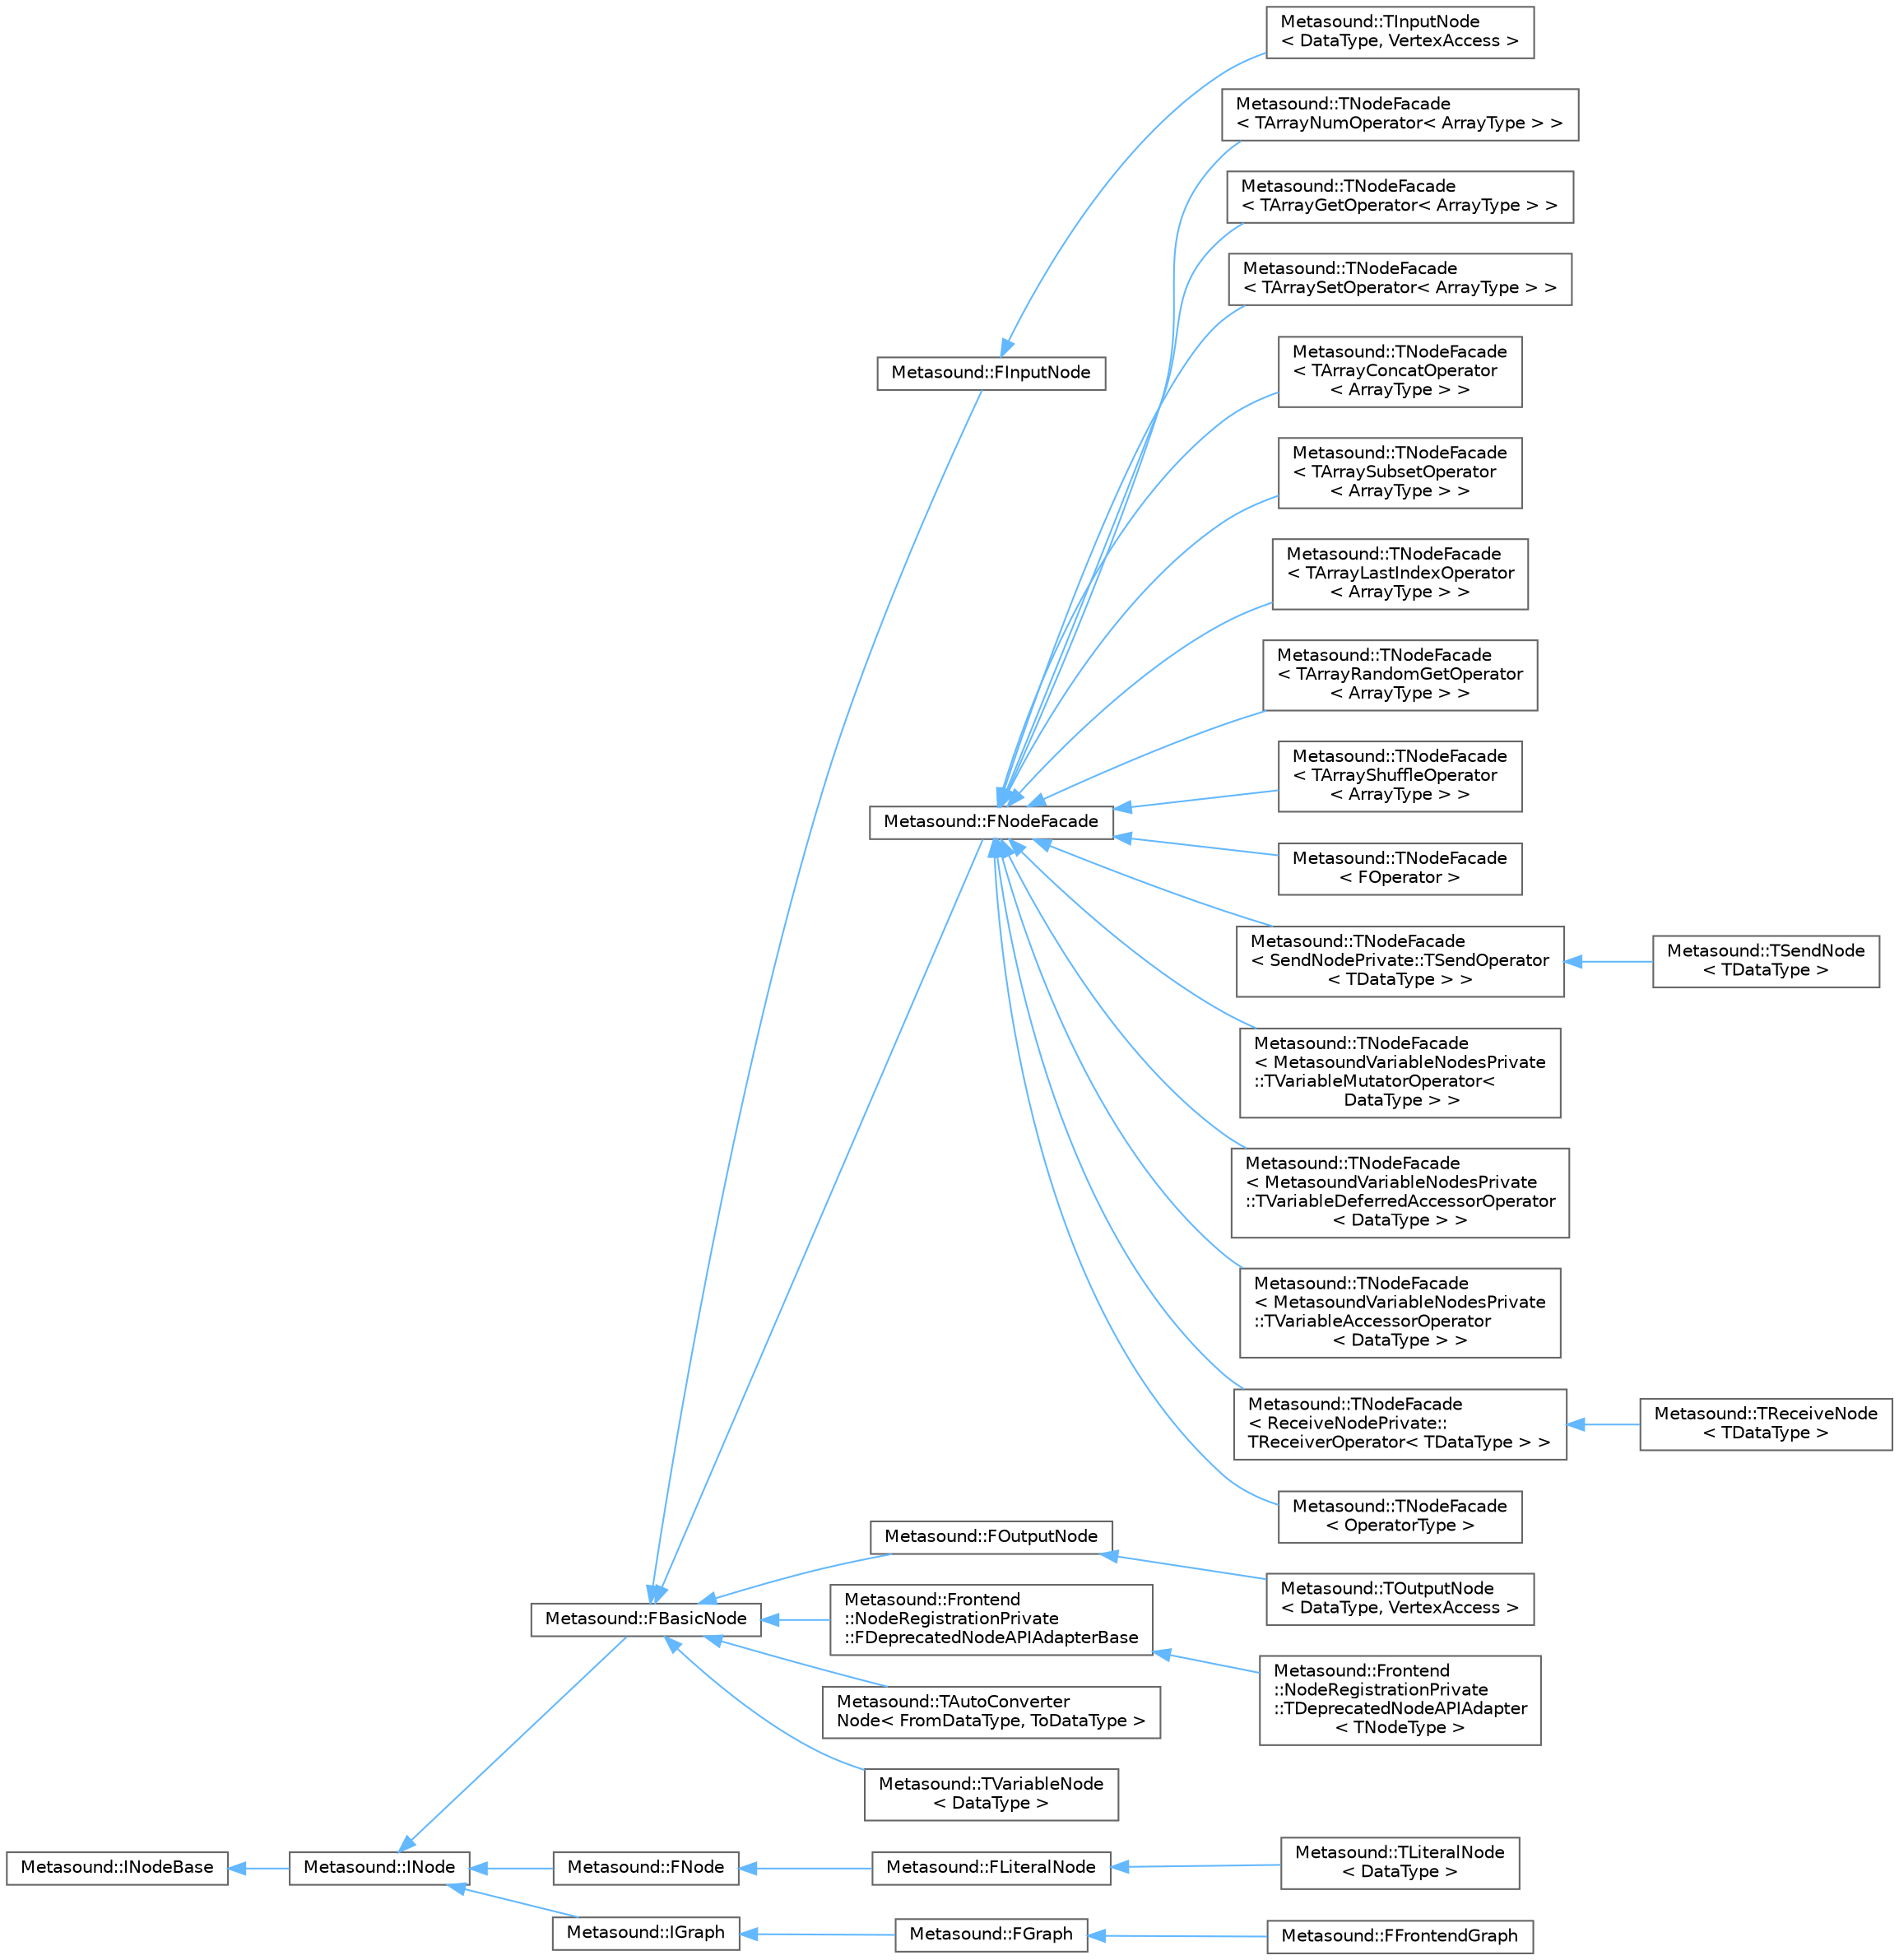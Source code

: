 digraph "Graphical Class Hierarchy"
{
 // INTERACTIVE_SVG=YES
 // LATEX_PDF_SIZE
  bgcolor="transparent";
  edge [fontname=Helvetica,fontsize=10,labelfontname=Helvetica,labelfontsize=10];
  node [fontname=Helvetica,fontsize=10,shape=box,height=0.2,width=0.4];
  rankdir="LR";
  Node0 [id="Node000000",label="Metasound::INodeBase",height=0.2,width=0.4,color="grey40", fillcolor="white", style="filled",URL="$d6/dc1/classMetasound_1_1INodeBase.html",tooltip="INodeBase."];
  Node0 -> Node1 [id="edge5843_Node000000_Node000001",dir="back",color="steelblue1",style="solid",tooltip=" "];
  Node1 [id="Node000001",label="Metasound::INode",height=0.2,width=0.4,color="grey40", fillcolor="white", style="filled",URL="$d7/db3/classMetasound_1_1INode.html",tooltip="INode."];
  Node1 -> Node2 [id="edge5844_Node000001_Node000002",dir="back",color="steelblue1",style="solid",tooltip=" "];
  Node2 [id="Node000002",label="Metasound::FBasicNode",height=0.2,width=0.4,color="grey40", fillcolor="white", style="filled",URL="$da/d3a/classMetasound_1_1FBasicNode.html",tooltip=" "];
  Node2 -> Node3 [id="edge5845_Node000002_Node000003",dir="back",color="steelblue1",style="solid",tooltip=" "];
  Node3 [id="Node000003",label="Metasound::FInputNode",height=0.2,width=0.4,color="grey40", fillcolor="white", style="filled",URL="$db/d9c/classMetasound_1_1FInputNode.html",tooltip="FInputNode represents an input to a metasound graph."];
  Node3 -> Node4 [id="edge5846_Node000003_Node000004",dir="back",color="steelblue1",style="solid",tooltip=" "];
  Node4 [id="Node000004",label="Metasound::TInputNode\l\< DataType, VertexAccess \>",height=0.2,width=0.4,color="grey40", fillcolor="white", style="filled",URL="$d6/d10/classMetasound_1_1TInputNode.html",tooltip="TInputNode represents an input to a metasound graph."];
  Node2 -> Node5 [id="edge5847_Node000002_Node000005",dir="back",color="steelblue1",style="solid",tooltip=" "];
  Node5 [id="Node000005",label="Metasound::FNodeFacade",height=0.2,width=0.4,color="grey40", fillcolor="white", style="filled",URL="$de/da0/classMetasound_1_1FNodeFacade.html",tooltip="FNodeFacade implements a significant amount of boilerplate code required to build a Metasound INode."];
  Node5 -> Node6 [id="edge5848_Node000005_Node000006",dir="back",color="steelblue1",style="solid",tooltip=" "];
  Node6 [id="Node000006",label="Metasound::TNodeFacade\l\< TArrayNumOperator\< ArrayType \> \>",height=0.2,width=0.4,color="grey40", fillcolor="white", style="filled",URL="$d7/dea/classMetasound_1_1TNodeFacade.html",tooltip=" "];
  Node5 -> Node7 [id="edge5849_Node000005_Node000007",dir="back",color="steelblue1",style="solid",tooltip=" "];
  Node7 [id="Node000007",label="Metasound::TNodeFacade\l\< TArrayGetOperator\< ArrayType \> \>",height=0.2,width=0.4,color="grey40", fillcolor="white", style="filled",URL="$d7/dea/classMetasound_1_1TNodeFacade.html",tooltip=" "];
  Node5 -> Node8 [id="edge5850_Node000005_Node000008",dir="back",color="steelblue1",style="solid",tooltip=" "];
  Node8 [id="Node000008",label="Metasound::TNodeFacade\l\< TArraySetOperator\< ArrayType \> \>",height=0.2,width=0.4,color="grey40", fillcolor="white", style="filled",URL="$d7/dea/classMetasound_1_1TNodeFacade.html",tooltip=" "];
  Node5 -> Node9 [id="edge5851_Node000005_Node000009",dir="back",color="steelblue1",style="solid",tooltip=" "];
  Node9 [id="Node000009",label="Metasound::TNodeFacade\l\< TArrayConcatOperator\l\< ArrayType \> \>",height=0.2,width=0.4,color="grey40", fillcolor="white", style="filled",URL="$d7/dea/classMetasound_1_1TNodeFacade.html",tooltip=" "];
  Node5 -> Node10 [id="edge5852_Node000005_Node000010",dir="back",color="steelblue1",style="solid",tooltip=" "];
  Node10 [id="Node000010",label="Metasound::TNodeFacade\l\< TArraySubsetOperator\l\< ArrayType \> \>",height=0.2,width=0.4,color="grey40", fillcolor="white", style="filled",URL="$d7/dea/classMetasound_1_1TNodeFacade.html",tooltip=" "];
  Node5 -> Node11 [id="edge5853_Node000005_Node000011",dir="back",color="steelblue1",style="solid",tooltip=" "];
  Node11 [id="Node000011",label="Metasound::TNodeFacade\l\< TArrayLastIndexOperator\l\< ArrayType \> \>",height=0.2,width=0.4,color="grey40", fillcolor="white", style="filled",URL="$d7/dea/classMetasound_1_1TNodeFacade.html",tooltip=" "];
  Node5 -> Node12 [id="edge5854_Node000005_Node000012",dir="back",color="steelblue1",style="solid",tooltip=" "];
  Node12 [id="Node000012",label="Metasound::TNodeFacade\l\< TArrayRandomGetOperator\l\< ArrayType \> \>",height=0.2,width=0.4,color="grey40", fillcolor="white", style="filled",URL="$d7/dea/classMetasound_1_1TNodeFacade.html",tooltip=" "];
  Node5 -> Node13 [id="edge5855_Node000005_Node000013",dir="back",color="steelblue1",style="solid",tooltip=" "];
  Node13 [id="Node000013",label="Metasound::TNodeFacade\l\< TArrayShuffleOperator\l\< ArrayType \> \>",height=0.2,width=0.4,color="grey40", fillcolor="white", style="filled",URL="$d7/dea/classMetasound_1_1TNodeFacade.html",tooltip=" "];
  Node5 -> Node14 [id="edge5856_Node000005_Node000014",dir="back",color="steelblue1",style="solid",tooltip=" "];
  Node14 [id="Node000014",label="Metasound::TNodeFacade\l\< FOperator \>",height=0.2,width=0.4,color="grey40", fillcolor="white", style="filled",URL="$d7/dea/classMetasound_1_1TNodeFacade.html",tooltip=" "];
  Node5 -> Node15 [id="edge5857_Node000005_Node000015",dir="back",color="steelblue1",style="solid",tooltip=" "];
  Node15 [id="Node000015",label="Metasound::TNodeFacade\l\< SendNodePrivate::TSendOperator\l\< TDataType \> \>",height=0.2,width=0.4,color="grey40", fillcolor="white", style="filled",URL="$d7/dea/classMetasound_1_1TNodeFacade.html",tooltip=" "];
  Node15 -> Node16 [id="edge5858_Node000015_Node000016",dir="back",color="steelblue1",style="solid",tooltip=" "];
  Node16 [id="Node000016",label="Metasound::TSendNode\l\< TDataType \>",height=0.2,width=0.4,color="grey40", fillcolor="white", style="filled",URL="$d0/de0/classMetasound_1_1TSendNode.html",tooltip=" "];
  Node5 -> Node17 [id="edge5859_Node000005_Node000017",dir="back",color="steelblue1",style="solid",tooltip=" "];
  Node17 [id="Node000017",label="Metasound::TNodeFacade\l\< MetasoundVariableNodesPrivate\l::TVariableMutatorOperator\<\l DataType \> \>",height=0.2,width=0.4,color="grey40", fillcolor="white", style="filled",URL="$d7/dea/classMetasound_1_1TNodeFacade.html",tooltip=" "];
  Node5 -> Node18 [id="edge5860_Node000005_Node000018",dir="back",color="steelblue1",style="solid",tooltip=" "];
  Node18 [id="Node000018",label="Metasound::TNodeFacade\l\< MetasoundVariableNodesPrivate\l::TVariableDeferredAccessorOperator\l\< DataType \> \>",height=0.2,width=0.4,color="grey40", fillcolor="white", style="filled",URL="$d7/dea/classMetasound_1_1TNodeFacade.html",tooltip=" "];
  Node5 -> Node19 [id="edge5861_Node000005_Node000019",dir="back",color="steelblue1",style="solid",tooltip=" "];
  Node19 [id="Node000019",label="Metasound::TNodeFacade\l\< MetasoundVariableNodesPrivate\l::TVariableAccessorOperator\l\< DataType \> \>",height=0.2,width=0.4,color="grey40", fillcolor="white", style="filled",URL="$d7/dea/classMetasound_1_1TNodeFacade.html",tooltip=" "];
  Node5 -> Node20 [id="edge5862_Node000005_Node000020",dir="back",color="steelblue1",style="solid",tooltip=" "];
  Node20 [id="Node000020",label="Metasound::TNodeFacade\l\< ReceiveNodePrivate::\lTReceiverOperator\< TDataType \> \>",height=0.2,width=0.4,color="grey40", fillcolor="white", style="filled",URL="$d7/dea/classMetasound_1_1TNodeFacade.html",tooltip=" "];
  Node20 -> Node21 [id="edge5863_Node000020_Node000021",dir="back",color="steelblue1",style="solid",tooltip=" "];
  Node21 [id="Node000021",label="Metasound::TReceiveNode\l\< TDataType \>",height=0.2,width=0.4,color="grey40", fillcolor="white", style="filled",URL="$d6/d03/classMetasound_1_1TReceiveNode.html",tooltip=" "];
  Node5 -> Node22 [id="edge5864_Node000005_Node000022",dir="back",color="steelblue1",style="solid",tooltip=" "];
  Node22 [id="Node000022",label="Metasound::TNodeFacade\l\< OperatorType \>",height=0.2,width=0.4,color="grey40", fillcolor="white", style="filled",URL="$d7/dea/classMetasound_1_1TNodeFacade.html",tooltip="TNodeFacade further reduces boilerplate code by allowing shorthand node implementations."];
  Node2 -> Node23 [id="edge5865_Node000002_Node000023",dir="back",color="steelblue1",style="solid",tooltip=" "];
  Node23 [id="Node000023",label="Metasound::FOutputNode",height=0.2,width=0.4,color="grey40", fillcolor="white", style="filled",URL="$d5/d39/classMetasound_1_1FOutputNode.html",tooltip=" "];
  Node23 -> Node24 [id="edge5866_Node000023_Node000024",dir="back",color="steelblue1",style="solid",tooltip=" "];
  Node24 [id="Node000024",label="Metasound::TOutputNode\l\< DataType, VertexAccess \>",height=0.2,width=0.4,color="grey40", fillcolor="white", style="filled",URL="$d9/d82/classMetasound_1_1TOutputNode.html",tooltip="Output nodes are used to expose graph data to external entities."];
  Node2 -> Node25 [id="edge5867_Node000002_Node000025",dir="back",color="steelblue1",style="solid",tooltip=" "];
  Node25 [id="Node000025",label="Metasound::Frontend\l::NodeRegistrationPrivate\l::FDeprecatedNodeAPIAdapterBase",height=0.2,width=0.4,color="grey40", fillcolor="white", style="filled",URL="$d4/d66/classMetasound_1_1Frontend_1_1NodeRegistrationPrivate_1_1FDeprecatedNodeAPIAdapterBase.html",tooltip=" "];
  Node25 -> Node26 [id="edge5868_Node000025_Node000026",dir="back",color="steelblue1",style="solid",tooltip=" "];
  Node26 [id="Node000026",label="Metasound::Frontend\l::NodeRegistrationPrivate\l::TDeprecatedNodeAPIAdapter\l\< TNodeType \>",height=0.2,width=0.4,color="grey40", fillcolor="white", style="filled",URL="$d7/dcc/classMetasound_1_1Frontend_1_1NodeRegistrationPrivate_1_1TDeprecatedNodeAPIAdapter.html",tooltip=" "];
  Node2 -> Node27 [id="edge5869_Node000002_Node000027",dir="back",color="steelblue1",style="solid",tooltip=" "];
  Node27 [id="Node000027",label="Metasound::TAutoConverter\lNode\< FromDataType, ToDataType \>",height=0.2,width=0.4,color="grey40", fillcolor="white", style="filled",URL="$df/d47/classMetasound_1_1TAutoConverterNode.html",tooltip=" "];
  Node2 -> Node28 [id="edge5870_Node000002_Node000028",dir="back",color="steelblue1",style="solid",tooltip=" "];
  Node28 [id="Node000028",label="Metasound::TVariableNode\l\< DataType \>",height=0.2,width=0.4,color="grey40", fillcolor="white", style="filled",URL="$d1/d47/classMetasound_1_1TVariableNode.html",tooltip="Variable nodes initialize variable values."];
  Node1 -> Node29 [id="edge5871_Node000001_Node000029",dir="back",color="steelblue1",style="solid",tooltip=" "];
  Node29 [id="Node000029",label="Metasound::FNode",height=0.2,width=0.4,color="grey40", fillcolor="white", style="filled",URL="$d0/d7c/classMetasound_1_1FNode.html",tooltip=" "];
  Node29 -> Node30 [id="edge5872_Node000029_Node000030",dir="back",color="steelblue1",style="solid",tooltip=" "];
  Node30 [id="Node000030",label="Metasound::FLiteralNode",height=0.2,width=0.4,color="grey40", fillcolor="white", style="filled",URL="$db/d3a/classMetasound_1_1FLiteralNode.html",tooltip="TLiteralNode represents a variable within a metasound graph."];
  Node30 -> Node31 [id="edge5873_Node000030_Node000031",dir="back",color="steelblue1",style="solid",tooltip=" "];
  Node31 [id="Node000031",label="Metasound::TLiteralNode\l\< DataType \>",height=0.2,width=0.4,color="grey40", fillcolor="white", style="filled",URL="$d2/d27/classMetasound_1_1TLiteralNode.html",tooltip="TLiteralNode represents a variable within a metasound graph."];
  Node1 -> Node32 [id="edge5874_Node000001_Node000032",dir="back",color="steelblue1",style="solid",tooltip=" "];
  Node32 [id="Node000032",label="Metasound::IGraph",height=0.2,width=0.4,color="grey40", fillcolor="white", style="filled",URL="$da/ddb/classMetasound_1_1IGraph.html",tooltip="Interface for graph of nodes."];
  Node32 -> Node33 [id="edge5875_Node000032_Node000033",dir="back",color="steelblue1",style="solid",tooltip=" "];
  Node33 [id="Node000033",label="Metasound::FGraph",height=0.2,width=0.4,color="grey40", fillcolor="white", style="filled",URL="$d1/d08/classMetasound_1_1FGraph.html",tooltip="FGraph contains the edges between nodes as well as input and output vertices."];
  Node33 -> Node34 [id="edge5876_Node000033_Node000034",dir="back",color="steelblue1",style="solid",tooltip=" "];
  Node34 [id="Node000034",label="Metasound::FFrontendGraph",height=0.2,width=0.4,color="grey40", fillcolor="white", style="filled",URL="$d6/de9/classMetasound_1_1FFrontendGraph.html",tooltip="FFrontendGraph is a utility graph for use in the frontend."];
}
